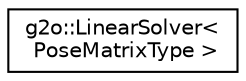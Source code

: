 digraph "Graphical Class Hierarchy"
{
  edge [fontname="Helvetica",fontsize="10",labelfontname="Helvetica",labelfontsize="10"];
  node [fontname="Helvetica",fontsize="10",shape=record];
  rankdir="LR";
  Node0 [label="g2o::LinearSolver\<\l PoseMatrixType \>",height=0.2,width=0.4,color="black", fillcolor="white", style="filled",URL="$classg2o_1_1_linear_solver.html"];
}
